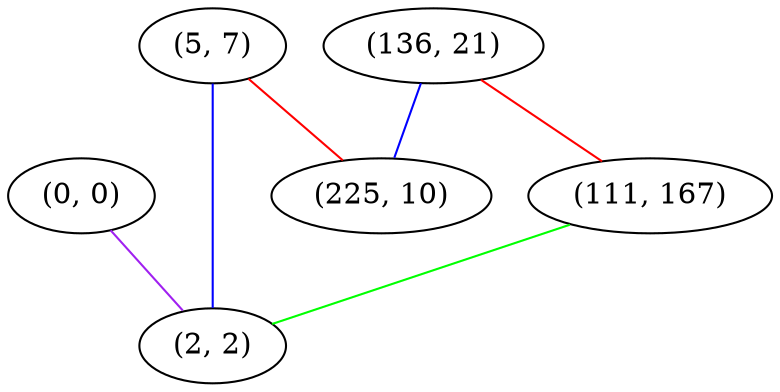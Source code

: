 graph "" {
"(0, 0)";
"(5, 7)";
"(136, 21)";
"(111, 167)";
"(2, 2)";
"(225, 10)";
"(0, 0)" -- "(2, 2)"  [color=purple, key=0, weight=4];
"(5, 7)" -- "(225, 10)"  [color=red, key=0, weight=1];
"(5, 7)" -- "(2, 2)"  [color=blue, key=0, weight=3];
"(136, 21)" -- "(225, 10)"  [color=blue, key=0, weight=3];
"(136, 21)" -- "(111, 167)"  [color=red, key=0, weight=1];
"(111, 167)" -- "(2, 2)"  [color=green, key=0, weight=2];
}
